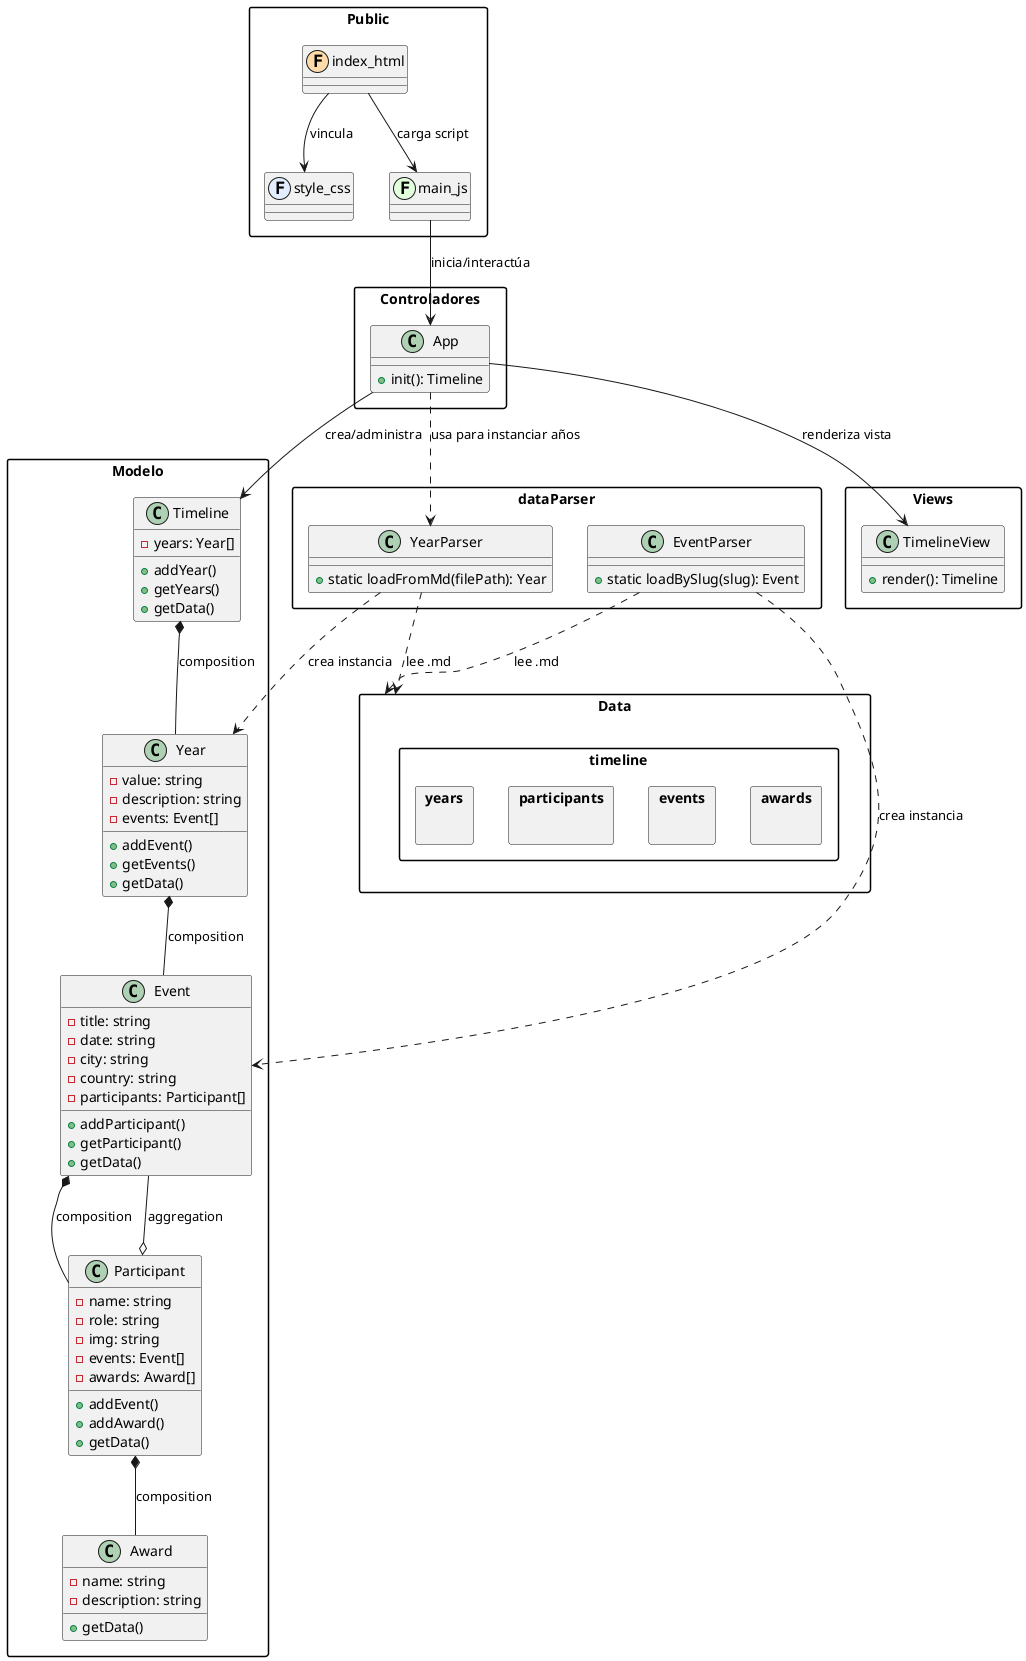@startuml timeline

skinparam packageStyle rectangle

' === MODELO ===
package "Modelo" {
    class Timeline{
        - years: Year[]
        + addYear()
        + getYears()
        + getData()
    }

    class Year{
        - value: string
        - description: string
        - events: Event[]
        + addEvent()
        + getEvents()
        + getData()
    }

    class Event{
        - title: string
        - date: string
        - city: string
        - country: string
        - participants: Participant[]
        + addParticipant()
        + getParticipant()
        + getData()
    }

    class Participant{
        - name: string
        - role: string
        - img: string
        - events: Event[]
        - awards: Award[]
        + addEvent()
        + addAward()
        + getData()
    }

    class Award {
        - name: string
        - description: string
        + getData()
    }
}

' === DATA ===
package "Data" {
    package "timeline" {
        package "awards" {}
        package "events" {}
        package "participants" {}
        package "years" {}
    }
}

' === DATA Parser ===
package "dataParser" {
    class YearParser {
        + static loadFromMd(filePath): Year
    }
    class EventParser {
        + static loadBySlug(slug): Event
    }
}

' === CONTROLADORES ===
package "Controladores" {
    class App {
        + init(): Timeline
    }
}

' === VISTAS ===
package "Views" {
    class TimelineView {
        + render(): Timeline
    }
}

' === PUBLICO (Front-end) ===
package "Public" {
    class index_html << (F,#FFDBAA) >>
    class style_css << (F,#E2EEFF) >>
    class main_js << (F,#E2FFDB) >>
}

' === RELACIONES ENTRE CAPAS ===

Timeline *-- Year           : composition
Year *-- Event              : composition
Event *-- Participant       : composition
Participant *-- Award       : composition
Participant o-- Event       : aggregation

YearParser ..> Year         : crea instancia
EventParser ..> Event       : crea instancia

App --> Timeline            : crea/administra
App ..> YearParser          : usa para instanciar años

index_html --> style_css    : "vincula"
index_html --> main_js      : "carga script"
main_js --> App             : "inicia/interactúa"
App --> TimelineView        : "renderiza vista"

' Relación data <-> Parser
YearParser ..> Data : "lee .md"
EventParser ..> Data : "lee .md"

@enduml